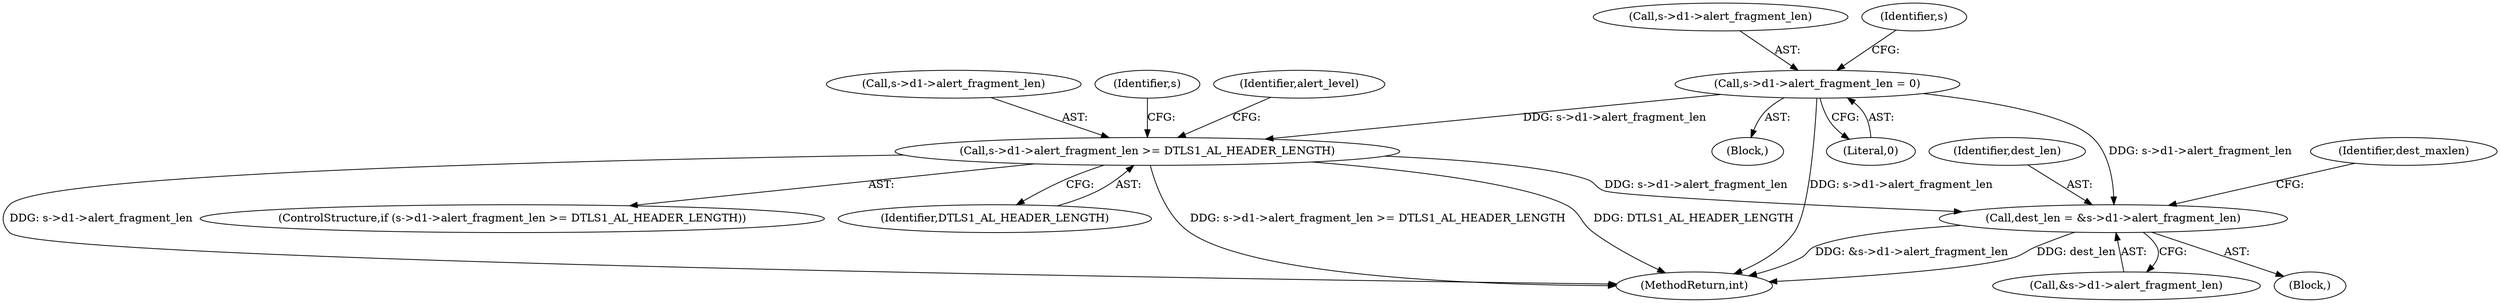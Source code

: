 digraph "0_openssl_e9bbefbf0f24c57645e7ad6a5a71ae649d18ac8e@pointer" {
"1000715" [label="(Call,dest_len = &s->d1->alert_fragment_len)"];
"1001144" [label="(Call,s->d1->alert_fragment_len = 0)"];
"1001116" [label="(Call,s->d1->alert_fragment_len >= DTLS1_AL_HEADER_LENGTH)"];
"1001145" [label="(Call,s->d1->alert_fragment_len)"];
"1001144" [label="(Call,s->d1->alert_fragment_len = 0)"];
"1001150" [label="(Literal,0)"];
"1001153" [label="(Identifier,s)"];
"1001117" [label="(Call,s->d1->alert_fragment_len)"];
"1001400" [label="(Identifier,s)"];
"1000717" [label="(Call,&s->d1->alert_fragment_len)"];
"1000699" [label="(Block,)"];
"1000715" [label="(Call,dest_len = &s->d1->alert_fragment_len)"];
"1001123" [label="(Block,)"];
"1001819" [label="(MethodReturn,int)"];
"1000716" [label="(Identifier,dest_len)"];
"1001126" [label="(Identifier,alert_level)"];
"1001115" [label="(ControlStructure,if (s->d1->alert_fragment_len >= DTLS1_AL_HEADER_LENGTH))"];
"1001122" [label="(Identifier,DTLS1_AL_HEADER_LENGTH)"];
"1000800" [label="(Identifier,dest_maxlen)"];
"1001116" [label="(Call,s->d1->alert_fragment_len >= DTLS1_AL_HEADER_LENGTH)"];
"1000715" -> "1000699"  [label="AST: "];
"1000715" -> "1000717"  [label="CFG: "];
"1000716" -> "1000715"  [label="AST: "];
"1000717" -> "1000715"  [label="AST: "];
"1000800" -> "1000715"  [label="CFG: "];
"1000715" -> "1001819"  [label="DDG: dest_len"];
"1000715" -> "1001819"  [label="DDG: &s->d1->alert_fragment_len"];
"1001144" -> "1000715"  [label="DDG: s->d1->alert_fragment_len"];
"1001116" -> "1000715"  [label="DDG: s->d1->alert_fragment_len"];
"1001144" -> "1001123"  [label="AST: "];
"1001144" -> "1001150"  [label="CFG: "];
"1001145" -> "1001144"  [label="AST: "];
"1001150" -> "1001144"  [label="AST: "];
"1001153" -> "1001144"  [label="CFG: "];
"1001144" -> "1001819"  [label="DDG: s->d1->alert_fragment_len"];
"1001144" -> "1001116"  [label="DDG: s->d1->alert_fragment_len"];
"1001116" -> "1001115"  [label="AST: "];
"1001116" -> "1001122"  [label="CFG: "];
"1001117" -> "1001116"  [label="AST: "];
"1001122" -> "1001116"  [label="AST: "];
"1001126" -> "1001116"  [label="CFG: "];
"1001400" -> "1001116"  [label="CFG: "];
"1001116" -> "1001819"  [label="DDG: s->d1->alert_fragment_len >= DTLS1_AL_HEADER_LENGTH"];
"1001116" -> "1001819"  [label="DDG: DTLS1_AL_HEADER_LENGTH"];
"1001116" -> "1001819"  [label="DDG: s->d1->alert_fragment_len"];
}
